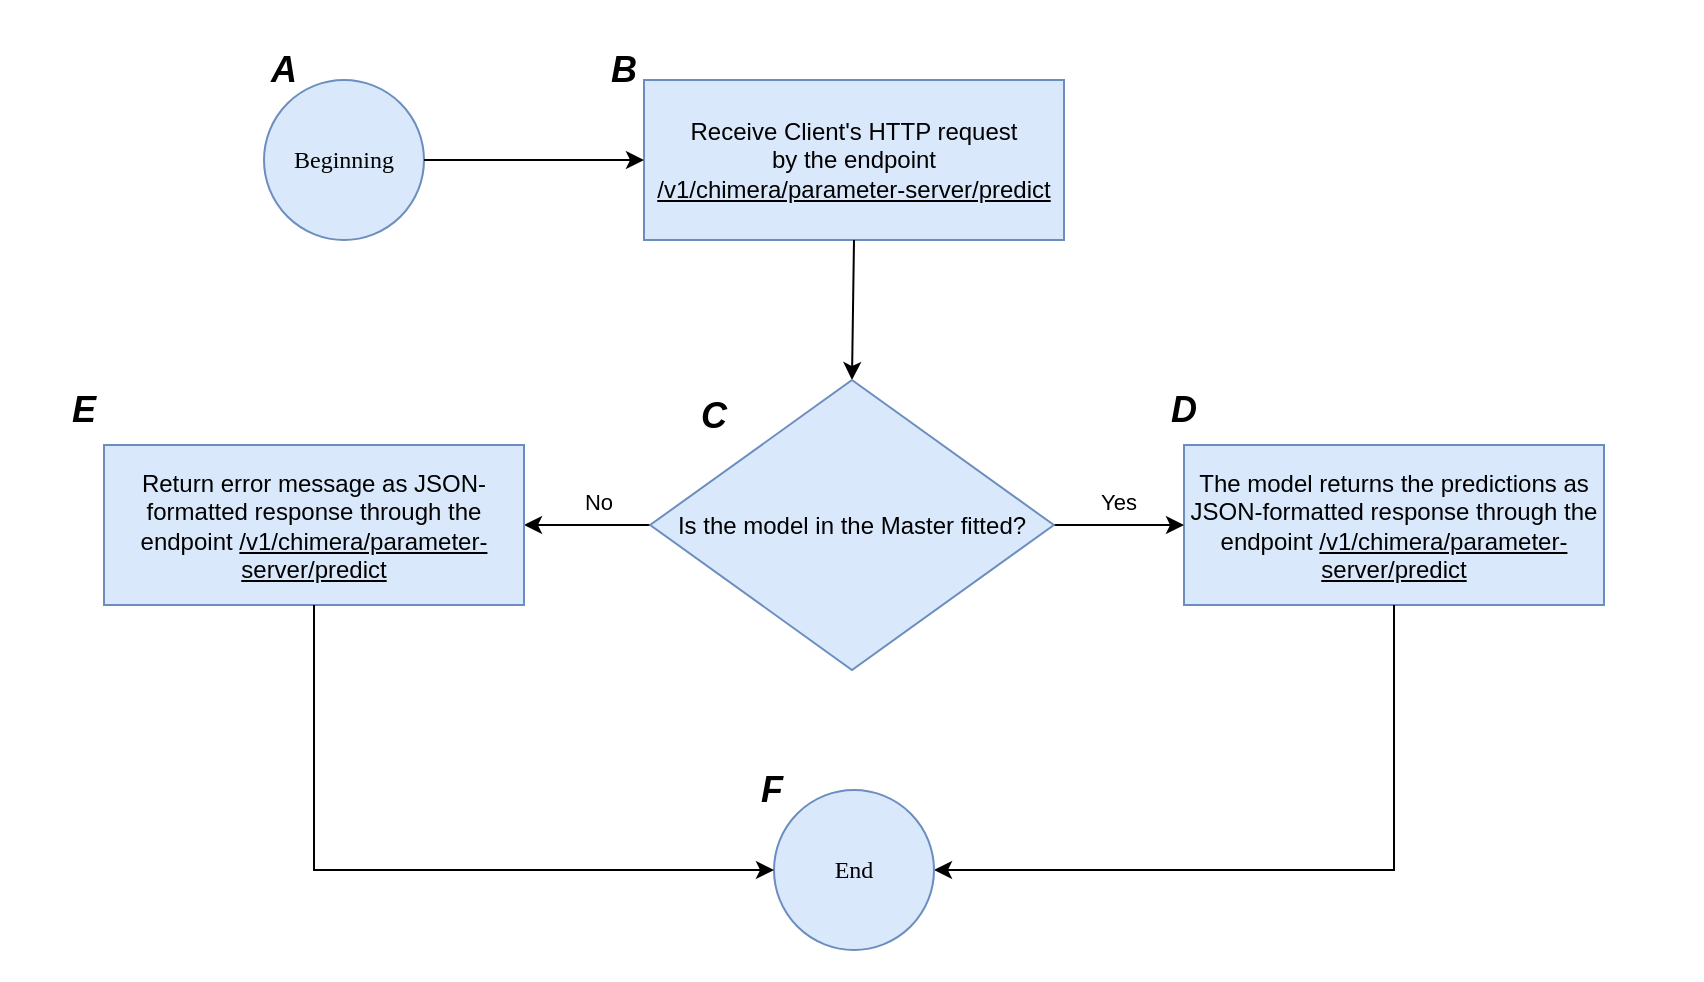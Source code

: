 <mxfile>
    <diagram name="Página-1" id="Yi0tFVA1XR9o1bBozKhX">
        <mxGraphModel dx="971" dy="661" grid="1" gridSize="10" guides="1" tooltips="1" connect="1" arrows="1" fold="1" page="1" pageScale="1" pageWidth="827" pageHeight="1169" math="0" shadow="0">
            <root>
                <mxCell id="0"/>
                <mxCell id="1" parent="0"/>
                <mxCell id="2" value="" style="rounded=0;whiteSpace=wrap;html=1;strokeColor=none;" parent="1" vertex="1">
                    <mxGeometry x="58.99" y="60" width="850" height="490" as="geometry"/>
                </mxCell>
                <mxCell id="Mq6UHEIAAEUxw3qCTtpE-1" value="&lt;font face=&quot;Verdana&quot;&gt;Beginning&lt;/font&gt;" style="ellipse;whiteSpace=wrap;html=1;aspect=fixed;fillColor=#dae8fc;strokeColor=#6c8ebf;" parent="1" vertex="1">
                    <mxGeometry x="190" y="100" width="80" height="80" as="geometry"/>
                </mxCell>
                <mxCell id="Mq6UHEIAAEUxw3qCTtpE-2" value="&lt;font face=&quot;Helvetica&quot; style=&quot;font-size: 18px;&quot;&gt;&lt;i style=&quot;&quot;&gt;&lt;b style=&quot;&quot;&gt;A&lt;/b&gt;&lt;/i&gt;&lt;/font&gt;" style="text;html=1;align=center;verticalAlign=middle;whiteSpace=wrap;rounded=0;" parent="1" vertex="1">
                    <mxGeometry x="170" y="80" width="60" height="30" as="geometry"/>
                </mxCell>
                <mxCell id="Mq6UHEIAAEUxw3qCTtpE-3" value="Receive Client&#39;s HTTP request&lt;div&gt;by the endpoint &lt;u&gt;/v1/chimera/parameter-server/predict&lt;/u&gt;&lt;/div&gt;" style="rounded=0;whiteSpace=wrap;html=1;fillColor=#dae8fc;strokeColor=#6c8ebf;" parent="1" vertex="1">
                    <mxGeometry x="380" y="100" width="210" height="80" as="geometry"/>
                </mxCell>
                <mxCell id="Mq6UHEIAAEUxw3qCTtpE-4" value="The model returns the predictions as JSON-formatted response through the endpoint&amp;nbsp;&lt;u&gt;/v1/chimera/parameter-server/predict&lt;/u&gt;" style="rounded=0;whiteSpace=wrap;html=1;fillColor=#dae8fc;strokeColor=#6c8ebf;" parent="1" vertex="1">
                    <mxGeometry x="650" y="282.5" width="210" height="80" as="geometry"/>
                </mxCell>
                <mxCell id="Mq6UHEIAAEUxw3qCTtpE-5" value="" style="endArrow=classic;html=1;rounded=0;exitX=1;exitY=0.5;exitDx=0;exitDy=0;entryX=0;entryY=0.5;entryDx=0;entryDy=0;" parent="1" source="Mq6UHEIAAEUxw3qCTtpE-1" target="Mq6UHEIAAEUxw3qCTtpE-3" edge="1">
                    <mxGeometry width="50" height="50" relative="1" as="geometry">
                        <mxPoint x="470" y="360" as="sourcePoint"/>
                        <mxPoint x="520" y="310" as="targetPoint"/>
                    </mxGeometry>
                </mxCell>
                <mxCell id="Mq6UHEIAAEUxw3qCTtpE-6" value="&lt;font face=&quot;Helvetica&quot; style=&quot;font-size: 18px;&quot;&gt;&lt;i style=&quot;&quot;&gt;&lt;b style=&quot;&quot;&gt;B&lt;/b&gt;&lt;/i&gt;&lt;/font&gt;" style="text;html=1;align=center;verticalAlign=middle;whiteSpace=wrap;rounded=0;" parent="1" vertex="1">
                    <mxGeometry x="340" y="80" width="60" height="30" as="geometry"/>
                </mxCell>
                <mxCell id="Mq6UHEIAAEUxw3qCTtpE-7" value="" style="endArrow=classic;html=1;rounded=0;exitX=0.5;exitY=1;exitDx=0;exitDy=0;entryX=0.5;entryY=0;entryDx=0;entryDy=0;" parent="1" source="Mq6UHEIAAEUxw3qCTtpE-3" target="uDziFADze55r5njM2c1v-4" edge="1">
                    <mxGeometry width="50" height="50" relative="1" as="geometry">
                        <mxPoint x="485" y="200" as="sourcePoint"/>
                        <mxPoint x="485" y="280" as="targetPoint"/>
                    </mxGeometry>
                </mxCell>
                <mxCell id="Mq6UHEIAAEUxw3qCTtpE-10" value="" style="endArrow=classic;html=1;rounded=0;exitX=0.5;exitY=1;exitDx=0;exitDy=0;entryX=0.5;entryY=0;entryDx=0;entryDy=0;" parent="1" source="Mq6UHEIAAEUxw3qCTtpE-4" target="Mq6UHEIAAEUxw3qCTtpE-19" edge="1">
                    <mxGeometry width="50" height="50" relative="1" as="geometry">
                        <mxPoint x="206.25" y="510" as="sourcePoint"/>
                        <mxPoint x="735" y="560" as="targetPoint"/>
                        <Array as="points">
                            <mxPoint x="755" y="495"/>
                        </Array>
                    </mxGeometry>
                </mxCell>
                <mxCell id="Mq6UHEIAAEUxw3qCTtpE-19" value="&lt;font face=&quot;Verdana&quot;&gt;End&lt;/font&gt;" style="ellipse;whiteSpace=wrap;html=1;aspect=fixed;fillColor=#dae8fc;strokeColor=#6c8ebf;direction=south;" parent="1" vertex="1">
                    <mxGeometry x="445" y="455" width="80" height="80" as="geometry"/>
                </mxCell>
                <mxCell id="Mq6UHEIAAEUxw3qCTtpE-25" value="&lt;font face=&quot;Helvetica&quot; style=&quot;font-size: 18px;&quot;&gt;&lt;i style=&quot;&quot;&gt;&lt;b style=&quot;&quot;&gt;C&lt;/b&gt;&lt;/i&gt;&lt;/font&gt;" style="text;html=1;align=center;verticalAlign=middle;whiteSpace=wrap;rounded=0;" parent="1" vertex="1">
                    <mxGeometry x="385" y="252.5" width="60" height="30" as="geometry"/>
                </mxCell>
                <mxCell id="Mq6UHEIAAEUxw3qCTtpE-26" value="&lt;font face=&quot;Helvetica&quot; style=&quot;font-size: 18px;&quot;&gt;&lt;i style=&quot;&quot;&gt;&lt;b style=&quot;&quot;&gt;D&lt;/b&gt;&lt;/i&gt;&lt;/font&gt;" style="text;html=1;align=center;verticalAlign=middle;whiteSpace=wrap;rounded=0;" parent="1" vertex="1">
                    <mxGeometry x="620" y="250" width="60" height="30" as="geometry"/>
                </mxCell>
                <mxCell id="uDziFADze55r5njM2c1v-6" value="" style="edgeStyle=orthogonalEdgeStyle;rounded=0;orthogonalLoop=1;jettySize=auto;html=1;" parent="1" source="uDziFADze55r5njM2c1v-4" target="Mq6UHEIAAEUxw3qCTtpE-4" edge="1">
                    <mxGeometry relative="1" as="geometry"/>
                </mxCell>
                <mxCell id="uDziFADze55r5njM2c1v-9" value="Yes" style="edgeLabel;html=1;align=center;verticalAlign=middle;resizable=0;points=[];" parent="uDziFADze55r5njM2c1v-6" vertex="1" connectable="0">
                    <mxGeometry x="-0.014" y="-1" relative="1" as="geometry">
                        <mxPoint y="-13" as="offset"/>
                    </mxGeometry>
                </mxCell>
                <mxCell id="uDziFADze55r5njM2c1v-8" value="" style="edgeStyle=orthogonalEdgeStyle;rounded=0;orthogonalLoop=1;jettySize=auto;html=1;" parent="1" source="uDziFADze55r5njM2c1v-4" target="uDziFADze55r5njM2c1v-7" edge="1">
                    <mxGeometry relative="1" as="geometry"/>
                </mxCell>
                <mxCell id="uDziFADze55r5njM2c1v-10" value="No" style="edgeLabel;html=1;align=center;verticalAlign=middle;resizable=0;points=[];" parent="uDziFADze55r5njM2c1v-8" vertex="1" connectable="0">
                    <mxGeometry x="-0.395" y="2" relative="1" as="geometry">
                        <mxPoint x="-7" y="-14" as="offset"/>
                    </mxGeometry>
                </mxCell>
                <mxCell id="uDziFADze55r5njM2c1v-4" value="Is the model in the Master fitted?" style="rhombus;whiteSpace=wrap;html=1;fillColor=#dae8fc;strokeColor=#6c8ebf;" parent="1" vertex="1">
                    <mxGeometry x="383.06" y="250" width="201.87" height="145" as="geometry"/>
                </mxCell>
                <mxCell id="uDziFADze55r5njM2c1v-7" value="Return error message as JSON-formatted response through the endpoint&amp;nbsp;&lt;u&gt;/v1/chimera/parameter-server/predict&lt;/u&gt;" style="rounded=0;whiteSpace=wrap;html=1;fillColor=#dae8fc;strokeColor=#6c8ebf;" parent="1" vertex="1">
                    <mxGeometry x="110" y="282.5" width="210" height="80" as="geometry"/>
                </mxCell>
                <mxCell id="uDziFADze55r5njM2c1v-11" value="" style="endArrow=classic;html=1;rounded=0;exitX=0.5;exitY=1;exitDx=0;exitDy=0;entryX=0.5;entryY=1;entryDx=0;entryDy=0;" parent="1" source="uDziFADze55r5njM2c1v-7" target="Mq6UHEIAAEUxw3qCTtpE-19" edge="1">
                    <mxGeometry width="50" height="50" relative="1" as="geometry">
                        <mxPoint x="390" y="350" as="sourcePoint"/>
                        <mxPoint x="210" y="560" as="targetPoint"/>
                        <Array as="points">
                            <mxPoint x="215" y="495"/>
                        </Array>
                    </mxGeometry>
                </mxCell>
                <mxCell id="uDziFADze55r5njM2c1v-12" value="&lt;font face=&quot;Helvetica&quot; style=&quot;font-size: 18px;&quot;&gt;&lt;i style=&quot;&quot;&gt;&lt;b style=&quot;&quot;&gt;E&lt;/b&gt;&lt;/i&gt;&lt;/font&gt;" style="text;html=1;align=center;verticalAlign=middle;whiteSpace=wrap;rounded=0;" parent="1" vertex="1">
                    <mxGeometry x="70" y="250" width="60" height="30" as="geometry"/>
                </mxCell>
                <mxCell id="uDziFADze55r5njM2c1v-13" value="&lt;font face=&quot;Helvetica&quot; style=&quot;font-size: 18px;&quot;&gt;&lt;i style=&quot;&quot;&gt;&lt;b style=&quot;&quot;&gt;F&lt;/b&gt;&lt;/i&gt;&lt;/font&gt;" style="text;html=1;align=center;verticalAlign=middle;whiteSpace=wrap;rounded=0;" parent="1" vertex="1">
                    <mxGeometry x="414" y="440" width="60" height="30" as="geometry"/>
                </mxCell>
            </root>
        </mxGraphModel>
    </diagram>
</mxfile>
